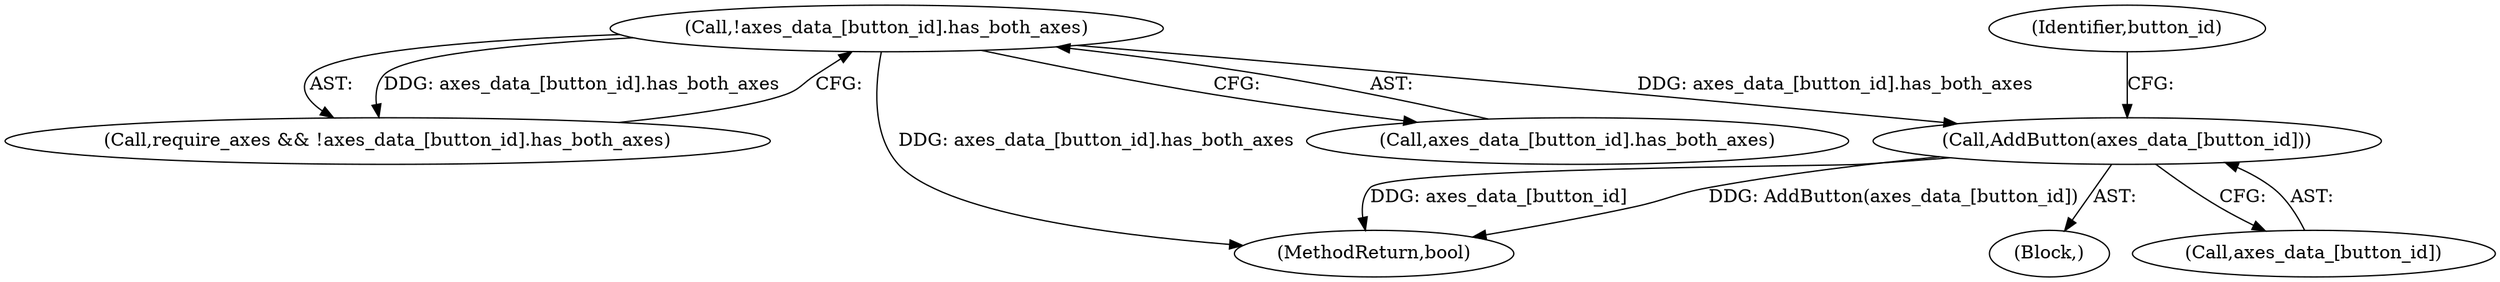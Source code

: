 digraph "0_Chrome_79708b391b2e91d63b5d009ec6202c7d7ededf93_3@array" {
"1000127" [label="(Call,AddButton(axes_data_[button_id]))"];
"1000119" [label="(Call,!axes_data_[button_id].has_both_axes)"];
"1000132" [label="(Identifier,button_id)"];
"1000117" [label="(Call,require_axes && !axes_data_[button_id].has_both_axes)"];
"1000119" [label="(Call,!axes_data_[button_id].has_both_axes)"];
"1000135" [label="(MethodReturn,bool)"];
"1000103" [label="(Block,)"];
"1000128" [label="(Call,axes_data_[button_id])"];
"1000120" [label="(Call,axes_data_[button_id].has_both_axes)"];
"1000127" [label="(Call,AddButton(axes_data_[button_id]))"];
"1000127" -> "1000103"  [label="AST: "];
"1000127" -> "1000128"  [label="CFG: "];
"1000128" -> "1000127"  [label="AST: "];
"1000132" -> "1000127"  [label="CFG: "];
"1000127" -> "1000135"  [label="DDG: AddButton(axes_data_[button_id])"];
"1000127" -> "1000135"  [label="DDG: axes_data_[button_id]"];
"1000119" -> "1000127"  [label="DDG: axes_data_[button_id].has_both_axes"];
"1000119" -> "1000117"  [label="AST: "];
"1000119" -> "1000120"  [label="CFG: "];
"1000120" -> "1000119"  [label="AST: "];
"1000117" -> "1000119"  [label="CFG: "];
"1000119" -> "1000135"  [label="DDG: axes_data_[button_id].has_both_axes"];
"1000119" -> "1000117"  [label="DDG: axes_data_[button_id].has_both_axes"];
}
